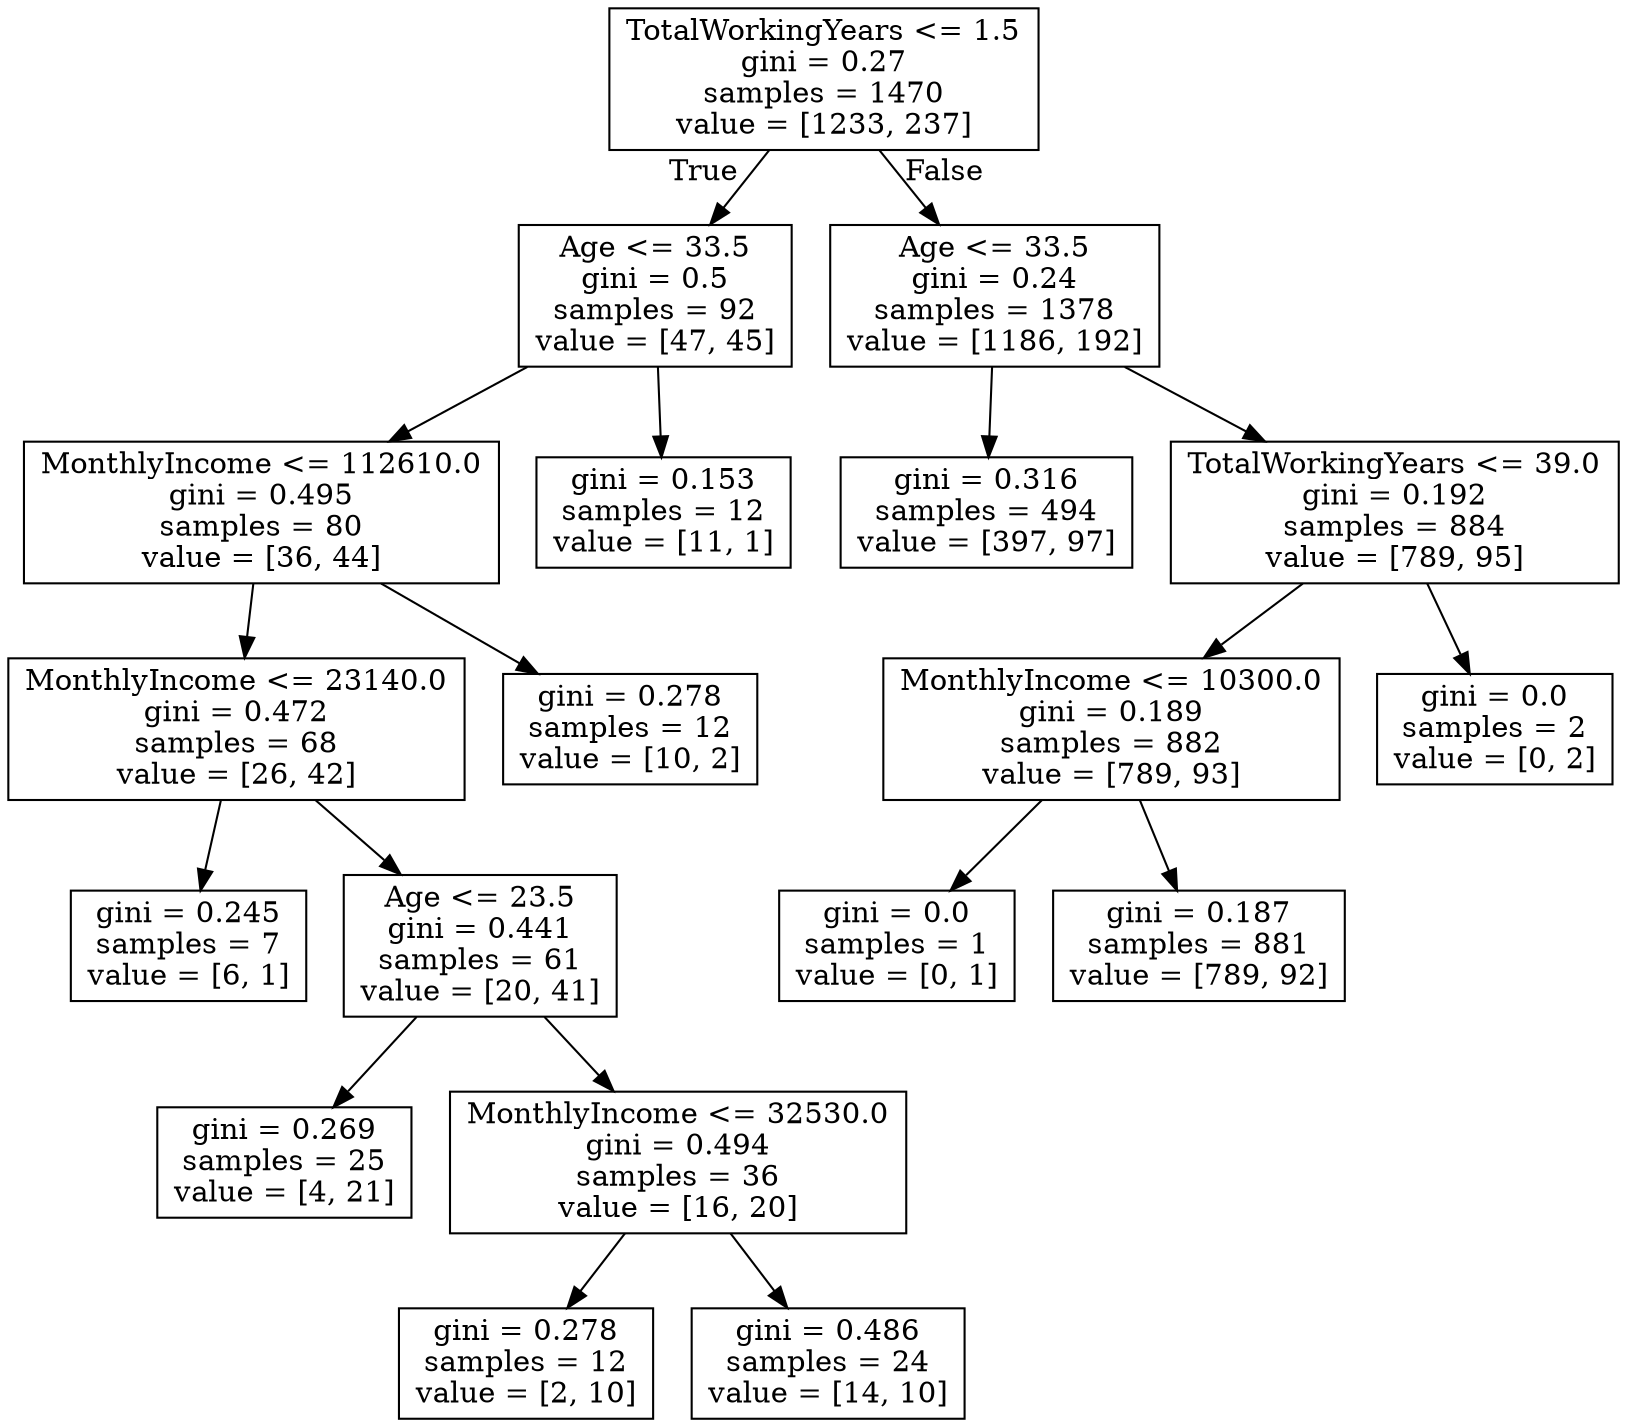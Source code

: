 digraph Tree {
node [shape=box] ;
0 [label="TotalWorkingYears <= 1.5\ngini = 0.27\nsamples = 1470\nvalue = [1233, 237]"] ;
1 [label="Age <= 33.5\ngini = 0.5\nsamples = 92\nvalue = [47, 45]"] ;
0 -> 1 [labeldistance=2.5, labelangle=45, headlabel="True"] ;
5 [label="MonthlyIncome <= 112610.0\ngini = 0.495\nsamples = 80\nvalue = [36, 44]"] ;
1 -> 5 ;
7 [label="MonthlyIncome <= 23140.0\ngini = 0.472\nsamples = 68\nvalue = [26, 42]"] ;
5 -> 7 ;
9 [label="gini = 0.245\nsamples = 7\nvalue = [6, 1]"] ;
7 -> 9 ;
10 [label="Age <= 23.5\ngini = 0.441\nsamples = 61\nvalue = [20, 41]"] ;
7 -> 10 ;
13 [label="gini = 0.269\nsamples = 25\nvalue = [4, 21]"] ;
10 -> 13 ;
14 [label="MonthlyIncome <= 32530.0\ngini = 0.494\nsamples = 36\nvalue = [16, 20]"] ;
10 -> 14 ;
15 [label="gini = 0.278\nsamples = 12\nvalue = [2, 10]"] ;
14 -> 15 ;
16 [label="gini = 0.486\nsamples = 24\nvalue = [14, 10]"] ;
14 -> 16 ;
8 [label="gini = 0.278\nsamples = 12\nvalue = [10, 2]"] ;
5 -> 8 ;
6 [label="gini = 0.153\nsamples = 12\nvalue = [11, 1]"] ;
1 -> 6 ;
2 [label="Age <= 33.5\ngini = 0.24\nsamples = 1378\nvalue = [1186, 192]"] ;
0 -> 2 [labeldistance=2.5, labelangle=-45, headlabel="False"] ;
3 [label="gini = 0.316\nsamples = 494\nvalue = [397, 97]"] ;
2 -> 3 ;
4 [label="TotalWorkingYears <= 39.0\ngini = 0.192\nsamples = 884\nvalue = [789, 95]"] ;
2 -> 4 ;
11 [label="MonthlyIncome <= 10300.0\ngini = 0.189\nsamples = 882\nvalue = [789, 93]"] ;
4 -> 11 ;
17 [label="gini = 0.0\nsamples = 1\nvalue = [0, 1]"] ;
11 -> 17 ;
18 [label="gini = 0.187\nsamples = 881\nvalue = [789, 92]"] ;
11 -> 18 ;
12 [label="gini = 0.0\nsamples = 2\nvalue = [0, 2]"] ;
4 -> 12 ;
}